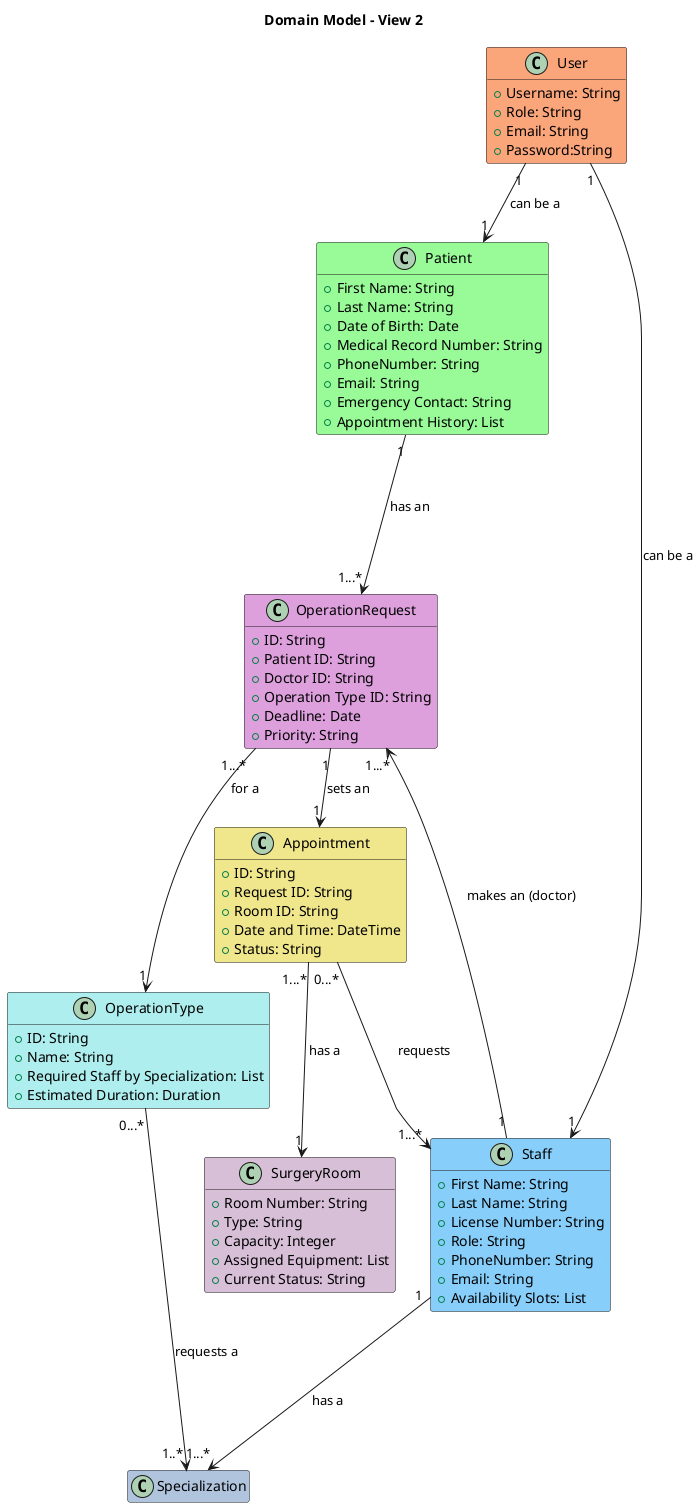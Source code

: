 @startuml
title "Domain Model - View 2"
hide empty members

class User #FAA57A{
  +Username: String
  +Role: String
  +Email: String
  +Password:String
}

class Patient #98FB98 {
  +First Name: String
  +Last Name: String
  +Date of Birth: Date
  +Medical Record Number: String
  +PhoneNumber: String
  +Email: String
  +Emergency Contact: String
  +Appointment History: List
}

class Specialization #B0C4DE {

}

class Staff #87CEFA {
  +First Name: String
  +Last Name: String
  +License Number: String
  +Role: String
  +PhoneNumber: String
  +Email: String
  +Availability Slots: List
}

class OperationRequest #DDA0DD{
  +ID: String
  +Patient ID: String
  +Doctor ID: String
  +Operation Type ID: String
  +Deadline: Date
  +Priority: String
}

class OperationType #AFEEEE {
  +ID: String
  +Name: String
  +Required Staff by Specialization: List
  'nao tenho a certeza do atributo acima, ver melhor
  +Estimated Duration: Duration
}

class Appointment #F0E68C {
  +ID: String
  +Request ID: String
  +Room ID: String
  +Date and Time: DateTime
  +Status: String
}

class SurgeryRoom #D8BFD8{
  +Room Number: String
  +Type: String
  +Capacity: Integer
  +Assigned Equipment: List
  +Current Status: String
}

User "1" --> "1" Patient : can be a 
User "1" --> "1" Staff: can be a 

Staff "1" --> "1...*" OperationRequest: makes an (doctor)
Staff "1" ---> "1...*"Specialization: has a
Patient "1" ---> "1...*" OperationRequest: has an

OperationType "1" <-up- "1...*" OperationRequest: for a
OperationType "0...*" --> "1..*" Specialization : requests a
OperationRequest "1" --> "1" Appointment: sets an
Appointment "1...*" --> "1" SurgeryRoom: has a 

Appointment "0...*" --> "1...*" Staff : requests

@enduml
